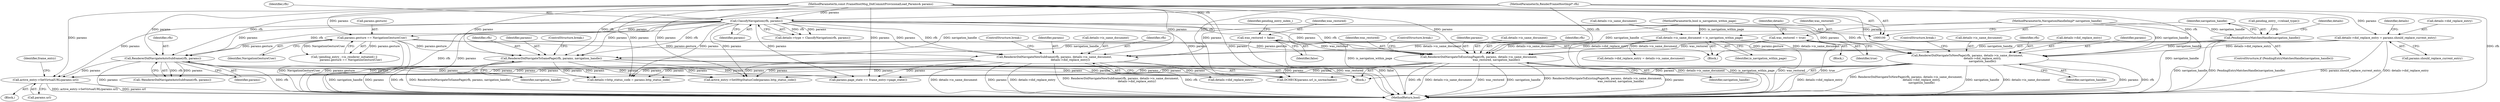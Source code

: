 digraph "1_Chrome_56a84aa67bb071a33a48ac1481b555c48e0a9a59_1@del" {
"1000365" [label="(Call,active_entry->SetVirtualURL(params.url))"];
"1000253" [label="(Call,RendererDidNavigateToExistingPage(rfh, params, details->is_same_document,\n                                        was_restored, navigation_handle))"];
"1000187" [label="(Call,ClassifyNavigation(rfh, params))"];
"1000101" [label="(MethodParameterIn,RenderFrameHostImpl* rfh)"];
"1000102" [label="(MethodParameterIn,const FrameHostMsg_DidCommitProvisionalLoad_Params& params)"];
"1000216" [label="(Call,params.gesture == NavigationGestureUser)"];
"1000190" [label="(Call,details->is_same_document = is_navigation_within_page)"];
"1000104" [label="(MethodParameterIn,bool is_navigation_within_page)"];
"1000150" [label="(Call,was_restored = false)"];
"1000173" [label="(Call,was_restored = true)"];
"1000196" [label="(Call,PendingEntryMatchesHandle(navigation_handle))"];
"1000105" [label="(MethodParameterIn,NavigationHandleImpl* navigation_handle)"];
"1000263" [label="(Call,RendererDidNavigateToSamePage(rfh, params, navigation_handle))"];
"1000269" [label="(Call,RendererDidNavigateNewSubframe(rfh, params, details->is_same_document,\n                                     details->did_replace_entry))"];
"1000176" [label="(Call,details->did_replace_entry = params.should_replace_current_entry)"];
"1000282" [label="(Call,RendererDidNavigateAutoSubframe(rfh, params))"];
"1000234" [label="(Call,RendererDidNavigateToNewPage(rfh, params, details->is_same_document,\n                                   details->did_replace_entry,\n                                   navigation_handle))"];
"1000185" [label="(Identifier,details)"];
"1000187" [label="(Call,ClassifyNavigation(rfh, params))"];
"1000234" [label="(Call,RendererDidNavigateToNewPage(rfh, params, details->is_same_document,\n                                   details->did_replace_entry,\n                                   navigation_handle))"];
"1000260" [label="(Identifier,navigation_handle)"];
"1000255" [label="(Identifier,params)"];
"1000197" [label="(Identifier,navigation_handle)"];
"1000156" [label="(Identifier,pending_entry_index_)"];
"1000220" [label="(Identifier,NavigationGestureUser)"];
"1000253" [label="(Call,RendererDidNavigateToExistingPage(rfh, params, details->is_same_document,\n                                        was_restored, navigation_handle))"];
"1000365" [label="(Call,active_entry->SetVirtualURL(params.url))"];
"1000275" [label="(Call,details->did_replace_entry)"];
"1000102" [label="(MethodParameterIn,const FrameHostMsg_DidCommitProvisionalLoad_Params& params)"];
"1000256" [label="(Call,details->is_same_document)"];
"1000150" [label="(Call,was_restored = false)"];
"1000370" [label="(Identifier,frame_entry)"];
"1000284" [label="(Identifier,params)"];
"1000244" [label="(ControlStructure,break;)"];
"1000217" [label="(Call,params.gesture)"];
"1000151" [label="(Identifier,was_restored)"];
"1000174" [label="(Identifier,was_restored)"];
"1000272" [label="(Call,details->is_same_document)"];
"1000213" [label="(Call,!pending_entry_->is_renderer_initiated() ||\n               params.gesture == NavigationGestureUser)"];
"1000232" [label="(Block,)"];
"1000264" [label="(Identifier,rfh)"];
"1000178" [label="(Identifier,details)"];
"1000190" [label="(Call,details->is_same_document = is_navigation_within_page)"];
"1000254" [label="(Identifier,rfh)"];
"1000104" [label="(MethodParameterIn,bool is_navigation_within_page)"];
"1000324" [label="(Call,active_entry->SetHttpStatusCode(params.http_status_code))"];
"1000282" [label="(Call,RendererDidNavigateAutoSubframe(rfh, params))"];
"1000456" [label="(MethodReturn,bool)"];
"1000152" [label="(Identifier,false)"];
"1000216" [label="(Call,params.gesture == NavigationGestureUser)"];
"1000176" [label="(Call,details->did_replace_entry = params.should_replace_current_entry)"];
"1000270" [label="(Identifier,rfh)"];
"1000283" [label="(Identifier,rfh)"];
"1000196" [label="(Call,PendingEntryMatchesHandle(navigation_handle))"];
"1000417" [label="(Call,details->http_status_code = params.http_status_code)"];
"1000189" [label="(Identifier,params)"];
"1000265" [label="(Identifier,params)"];
"1000243" [label="(Identifier,navigation_handle)"];
"1000357" [label="(Block,)"];
"1000366" [label="(Call,params.url)"];
"1000269" [label="(Call,RendererDidNavigateNewSubframe(rfh, params, details->is_same_document,\n                                     details->did_replace_entry))"];
"1000188" [label="(Identifier,rfh)"];
"1000183" [label="(Call,details->type = ClassifyNavigation(rfh, params))"];
"1000246" [label="(Call,details->did_replace_entry = details->is_same_document)"];
"1000281" [label="(Call,!RendererDidNavigateAutoSubframe(rfh, params))"];
"1000237" [label="(Call,details->is_same_document)"];
"1000170" [label="(Block,)"];
"1000195" [label="(ControlStructure,if (PendingEntryMatchesHandle(navigation_handle)))"];
"1000191" [label="(Call,details->is_same_document)"];
"1000101" [label="(MethodParameterIn,RenderFrameHostImpl* rfh)"];
"1000173" [label="(Call,was_restored = true)"];
"1000259" [label="(Identifier,was_restored)"];
"1000266" [label="(Identifier,navigation_handle)"];
"1000177" [label="(Call,details->did_replace_entry)"];
"1000235" [label="(Identifier,rfh)"];
"1000106" [label="(Block,)"];
"1000346" [label="(Call,params.page_state == frame_entry->page_state())"];
"1000358" [label="(Call,DCHECK(params.url_is_unreachable))"];
"1000194" [label="(Identifier,is_navigation_within_page)"];
"1000278" [label="(ControlStructure,break;)"];
"1000105" [label="(MethodParameterIn,NavigationHandleImpl* navigation_handle)"];
"1000201" [label="(Call,pending_entry_->reload_type())"];
"1000175" [label="(Identifier,true)"];
"1000240" [label="(Call,details->did_replace_entry)"];
"1000263" [label="(Call,RendererDidNavigateToSamePage(rfh, params, navigation_handle))"];
"1000261" [label="(ControlStructure,break;)"];
"1000267" [label="(ControlStructure,break;)"];
"1000180" [label="(Call,params.should_replace_current_entry)"];
"1000271" [label="(Identifier,params)"];
"1000236" [label="(Identifier,params)"];
"1000230" [label="(Identifier,details)"];
"1000365" -> "1000357"  [label="AST: "];
"1000365" -> "1000366"  [label="CFG: "];
"1000366" -> "1000365"  [label="AST: "];
"1000370" -> "1000365"  [label="CFG: "];
"1000365" -> "1000456"  [label="DDG: active_entry->SetVirtualURL(params.url)"];
"1000365" -> "1000456"  [label="DDG: params.url"];
"1000253" -> "1000365"  [label="DDG: params"];
"1000187" -> "1000365"  [label="DDG: params"];
"1000263" -> "1000365"  [label="DDG: params"];
"1000269" -> "1000365"  [label="DDG: params"];
"1000282" -> "1000365"  [label="DDG: params"];
"1000234" -> "1000365"  [label="DDG: params"];
"1000102" -> "1000365"  [label="DDG: params"];
"1000253" -> "1000232"  [label="AST: "];
"1000253" -> "1000260"  [label="CFG: "];
"1000254" -> "1000253"  [label="AST: "];
"1000255" -> "1000253"  [label="AST: "];
"1000256" -> "1000253"  [label="AST: "];
"1000259" -> "1000253"  [label="AST: "];
"1000260" -> "1000253"  [label="AST: "];
"1000261" -> "1000253"  [label="CFG: "];
"1000253" -> "1000456"  [label="DDG: was_restored"];
"1000253" -> "1000456"  [label="DDG: navigation_handle"];
"1000253" -> "1000456"  [label="DDG: RendererDidNavigateToExistingPage(rfh, params, details->is_same_document,\n                                        was_restored, navigation_handle)"];
"1000253" -> "1000456"  [label="DDG: params"];
"1000253" -> "1000456"  [label="DDG: rfh"];
"1000253" -> "1000456"  [label="DDG: details->is_same_document"];
"1000187" -> "1000253"  [label="DDG: rfh"];
"1000187" -> "1000253"  [label="DDG: params"];
"1000101" -> "1000253"  [label="DDG: rfh"];
"1000216" -> "1000253"  [label="DDG: params.gesture"];
"1000102" -> "1000253"  [label="DDG: params"];
"1000190" -> "1000253"  [label="DDG: details->is_same_document"];
"1000150" -> "1000253"  [label="DDG: was_restored"];
"1000173" -> "1000253"  [label="DDG: was_restored"];
"1000196" -> "1000253"  [label="DDG: navigation_handle"];
"1000105" -> "1000253"  [label="DDG: navigation_handle"];
"1000253" -> "1000324"  [label="DDG: params"];
"1000253" -> "1000346"  [label="DDG: params"];
"1000253" -> "1000358"  [label="DDG: params"];
"1000253" -> "1000417"  [label="DDG: params"];
"1000187" -> "1000183"  [label="AST: "];
"1000187" -> "1000189"  [label="CFG: "];
"1000188" -> "1000187"  [label="AST: "];
"1000189" -> "1000187"  [label="AST: "];
"1000183" -> "1000187"  [label="CFG: "];
"1000187" -> "1000456"  [label="DDG: rfh"];
"1000187" -> "1000456"  [label="DDG: params"];
"1000187" -> "1000183"  [label="DDG: rfh"];
"1000187" -> "1000183"  [label="DDG: params"];
"1000101" -> "1000187"  [label="DDG: rfh"];
"1000102" -> "1000187"  [label="DDG: params"];
"1000187" -> "1000216"  [label="DDG: params"];
"1000187" -> "1000234"  [label="DDG: rfh"];
"1000187" -> "1000234"  [label="DDG: params"];
"1000187" -> "1000263"  [label="DDG: rfh"];
"1000187" -> "1000263"  [label="DDG: params"];
"1000187" -> "1000269"  [label="DDG: rfh"];
"1000187" -> "1000269"  [label="DDG: params"];
"1000187" -> "1000282"  [label="DDG: rfh"];
"1000187" -> "1000282"  [label="DDG: params"];
"1000187" -> "1000324"  [label="DDG: params"];
"1000187" -> "1000346"  [label="DDG: params"];
"1000187" -> "1000358"  [label="DDG: params"];
"1000187" -> "1000417"  [label="DDG: params"];
"1000101" -> "1000100"  [label="AST: "];
"1000101" -> "1000456"  [label="DDG: rfh"];
"1000101" -> "1000234"  [label="DDG: rfh"];
"1000101" -> "1000263"  [label="DDG: rfh"];
"1000101" -> "1000269"  [label="DDG: rfh"];
"1000101" -> "1000282"  [label="DDG: rfh"];
"1000102" -> "1000100"  [label="AST: "];
"1000102" -> "1000456"  [label="DDG: params"];
"1000102" -> "1000176"  [label="DDG: params"];
"1000102" -> "1000216"  [label="DDG: params"];
"1000102" -> "1000234"  [label="DDG: params"];
"1000102" -> "1000263"  [label="DDG: params"];
"1000102" -> "1000269"  [label="DDG: params"];
"1000102" -> "1000282"  [label="DDG: params"];
"1000102" -> "1000324"  [label="DDG: params"];
"1000102" -> "1000346"  [label="DDG: params"];
"1000102" -> "1000358"  [label="DDG: params"];
"1000102" -> "1000417"  [label="DDG: params"];
"1000216" -> "1000213"  [label="AST: "];
"1000216" -> "1000220"  [label="CFG: "];
"1000217" -> "1000216"  [label="AST: "];
"1000220" -> "1000216"  [label="AST: "];
"1000213" -> "1000216"  [label="CFG: "];
"1000216" -> "1000456"  [label="DDG: params.gesture"];
"1000216" -> "1000456"  [label="DDG: NavigationGestureUser"];
"1000216" -> "1000213"  [label="DDG: params.gesture"];
"1000216" -> "1000213"  [label="DDG: NavigationGestureUser"];
"1000216" -> "1000234"  [label="DDG: params.gesture"];
"1000216" -> "1000263"  [label="DDG: params.gesture"];
"1000216" -> "1000269"  [label="DDG: params.gesture"];
"1000216" -> "1000282"  [label="DDG: params.gesture"];
"1000190" -> "1000106"  [label="AST: "];
"1000190" -> "1000194"  [label="CFG: "];
"1000191" -> "1000190"  [label="AST: "];
"1000194" -> "1000190"  [label="AST: "];
"1000197" -> "1000190"  [label="CFG: "];
"1000190" -> "1000456"  [label="DDG: is_navigation_within_page"];
"1000190" -> "1000456"  [label="DDG: details->is_same_document"];
"1000104" -> "1000190"  [label="DDG: is_navigation_within_page"];
"1000190" -> "1000234"  [label="DDG: details->is_same_document"];
"1000190" -> "1000246"  [label="DDG: details->is_same_document"];
"1000190" -> "1000269"  [label="DDG: details->is_same_document"];
"1000104" -> "1000100"  [label="AST: "];
"1000104" -> "1000456"  [label="DDG: is_navigation_within_page"];
"1000150" -> "1000106"  [label="AST: "];
"1000150" -> "1000152"  [label="CFG: "];
"1000151" -> "1000150"  [label="AST: "];
"1000152" -> "1000150"  [label="AST: "];
"1000156" -> "1000150"  [label="CFG: "];
"1000150" -> "1000456"  [label="DDG: was_restored"];
"1000150" -> "1000456"  [label="DDG: false"];
"1000173" -> "1000170"  [label="AST: "];
"1000173" -> "1000175"  [label="CFG: "];
"1000174" -> "1000173"  [label="AST: "];
"1000175" -> "1000173"  [label="AST: "];
"1000178" -> "1000173"  [label="CFG: "];
"1000173" -> "1000456"  [label="DDG: was_restored"];
"1000173" -> "1000456"  [label="DDG: true"];
"1000196" -> "1000195"  [label="AST: "];
"1000196" -> "1000197"  [label="CFG: "];
"1000197" -> "1000196"  [label="AST: "];
"1000201" -> "1000196"  [label="CFG: "];
"1000230" -> "1000196"  [label="CFG: "];
"1000196" -> "1000456"  [label="DDG: navigation_handle"];
"1000196" -> "1000456"  [label="DDG: PendingEntryMatchesHandle(navigation_handle)"];
"1000105" -> "1000196"  [label="DDG: navigation_handle"];
"1000196" -> "1000234"  [label="DDG: navigation_handle"];
"1000196" -> "1000263"  [label="DDG: navigation_handle"];
"1000105" -> "1000100"  [label="AST: "];
"1000105" -> "1000456"  [label="DDG: navigation_handle"];
"1000105" -> "1000234"  [label="DDG: navigation_handle"];
"1000105" -> "1000263"  [label="DDG: navigation_handle"];
"1000263" -> "1000232"  [label="AST: "];
"1000263" -> "1000266"  [label="CFG: "];
"1000264" -> "1000263"  [label="AST: "];
"1000265" -> "1000263"  [label="AST: "];
"1000266" -> "1000263"  [label="AST: "];
"1000267" -> "1000263"  [label="CFG: "];
"1000263" -> "1000456"  [label="DDG: params"];
"1000263" -> "1000456"  [label="DDG: rfh"];
"1000263" -> "1000456"  [label="DDG: RendererDidNavigateToSamePage(rfh, params, navigation_handle)"];
"1000263" -> "1000456"  [label="DDG: navigation_handle"];
"1000263" -> "1000324"  [label="DDG: params"];
"1000263" -> "1000346"  [label="DDG: params"];
"1000263" -> "1000358"  [label="DDG: params"];
"1000263" -> "1000417"  [label="DDG: params"];
"1000269" -> "1000232"  [label="AST: "];
"1000269" -> "1000275"  [label="CFG: "];
"1000270" -> "1000269"  [label="AST: "];
"1000271" -> "1000269"  [label="AST: "];
"1000272" -> "1000269"  [label="AST: "];
"1000275" -> "1000269"  [label="AST: "];
"1000278" -> "1000269"  [label="CFG: "];
"1000269" -> "1000456"  [label="DDG: details->did_replace_entry"];
"1000269" -> "1000456"  [label="DDG: RendererDidNavigateNewSubframe(rfh, params, details->is_same_document,\n                                     details->did_replace_entry)"];
"1000269" -> "1000456"  [label="DDG: rfh"];
"1000269" -> "1000456"  [label="DDG: details->is_same_document"];
"1000269" -> "1000456"  [label="DDG: params"];
"1000176" -> "1000269"  [label="DDG: details->did_replace_entry"];
"1000269" -> "1000324"  [label="DDG: params"];
"1000269" -> "1000346"  [label="DDG: params"];
"1000269" -> "1000358"  [label="DDG: params"];
"1000269" -> "1000417"  [label="DDG: params"];
"1000176" -> "1000106"  [label="AST: "];
"1000176" -> "1000180"  [label="CFG: "];
"1000177" -> "1000176"  [label="AST: "];
"1000180" -> "1000176"  [label="AST: "];
"1000185" -> "1000176"  [label="CFG: "];
"1000176" -> "1000456"  [label="DDG: params.should_replace_current_entry"];
"1000176" -> "1000456"  [label="DDG: details->did_replace_entry"];
"1000176" -> "1000234"  [label="DDG: details->did_replace_entry"];
"1000282" -> "1000281"  [label="AST: "];
"1000282" -> "1000284"  [label="CFG: "];
"1000283" -> "1000282"  [label="AST: "];
"1000284" -> "1000282"  [label="AST: "];
"1000281" -> "1000282"  [label="CFG: "];
"1000282" -> "1000456"  [label="DDG: params"];
"1000282" -> "1000456"  [label="DDG: rfh"];
"1000282" -> "1000281"  [label="DDG: rfh"];
"1000282" -> "1000281"  [label="DDG: params"];
"1000282" -> "1000324"  [label="DDG: params"];
"1000282" -> "1000346"  [label="DDG: params"];
"1000282" -> "1000358"  [label="DDG: params"];
"1000282" -> "1000417"  [label="DDG: params"];
"1000234" -> "1000232"  [label="AST: "];
"1000234" -> "1000243"  [label="CFG: "];
"1000235" -> "1000234"  [label="AST: "];
"1000236" -> "1000234"  [label="AST: "];
"1000237" -> "1000234"  [label="AST: "];
"1000240" -> "1000234"  [label="AST: "];
"1000243" -> "1000234"  [label="AST: "];
"1000244" -> "1000234"  [label="CFG: "];
"1000234" -> "1000456"  [label="DDG: details->is_same_document"];
"1000234" -> "1000456"  [label="DDG: params"];
"1000234" -> "1000456"  [label="DDG: rfh"];
"1000234" -> "1000456"  [label="DDG: details->did_replace_entry"];
"1000234" -> "1000456"  [label="DDG: RendererDidNavigateToNewPage(rfh, params, details->is_same_document,\n                                   details->did_replace_entry,\n                                   navigation_handle)"];
"1000234" -> "1000456"  [label="DDG: navigation_handle"];
"1000234" -> "1000324"  [label="DDG: params"];
"1000234" -> "1000346"  [label="DDG: params"];
"1000234" -> "1000358"  [label="DDG: params"];
"1000234" -> "1000417"  [label="DDG: params"];
}
